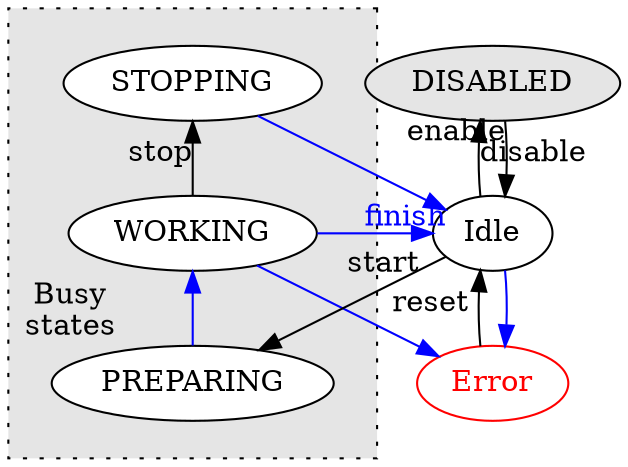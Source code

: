 digraph simple {
  layout="neato"

  _box [label=" \n \n \n \n \nBusy                          \nstates                          ",
        pos="0,1!", height=3,shape=box, fillcolor=gray90,style="filled,dotted"]

  subgraph "cluster_Busy" {label="Busy-states";Busy;Preparing;Stopping;}
  Ready [pos="2,1!", label="Idle"];
  Error [pos="2,0!", color=red, fontcolor="red"];
  Disabled [pos="2,2!", fillcolor="gray90", style=filled, label="DISABLED"];
  Busy [pos="0,1!", label="WORKING", style=filled, fillcolor=white];
  Preparing [pos="0,0!", style=filled, fillcolor=white, label="PREPARING"];
  Stopping [pos="0,2!", style=filled, fillcolor=white, label="STOPPING"];

  Ready -> Preparing [labelangle=-20, labeldistance=3,taillabel="start"];
  Preparing -> Busy [color=blue];
  Busy -> Stopping [label="stop"];
  Stopping -> Ready [color=blue];
  Busy -> Ready [label="finish", color=blue,fontcolor=blue];
  Busy -> Error [color=blue];
  Error -> Ready [label="reset "];
  Ready -> Disabled [label="disable "];
  Disabled -> Ready [label=" enable"];
  Ready -> Error [color=blue];
/*
  Busy -> Busy [label="start"];
  Ready -> Ready [label="stop"];
  Ready -> Ready [label="reset"];
*/
}
